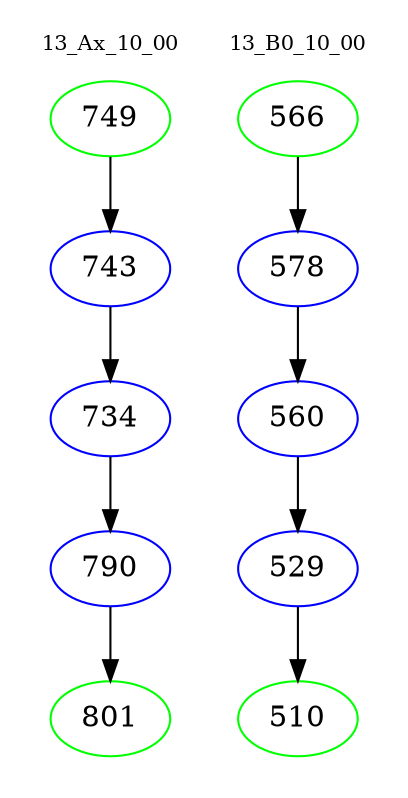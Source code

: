 digraph{
subgraph cluster_0 {
color = white
label = "13_Ax_10_00";
fontsize=10;
T0_749 [label="749", color="green"]
T0_749 -> T0_743 [color="black"]
T0_743 [label="743", color="blue"]
T0_743 -> T0_734 [color="black"]
T0_734 [label="734", color="blue"]
T0_734 -> T0_790 [color="black"]
T0_790 [label="790", color="blue"]
T0_790 -> T0_801 [color="black"]
T0_801 [label="801", color="green"]
}
subgraph cluster_1 {
color = white
label = "13_B0_10_00";
fontsize=10;
T1_566 [label="566", color="green"]
T1_566 -> T1_578 [color="black"]
T1_578 [label="578", color="blue"]
T1_578 -> T1_560 [color="black"]
T1_560 [label="560", color="blue"]
T1_560 -> T1_529 [color="black"]
T1_529 [label="529", color="blue"]
T1_529 -> T1_510 [color="black"]
T1_510 [label="510", color="green"]
}
}
